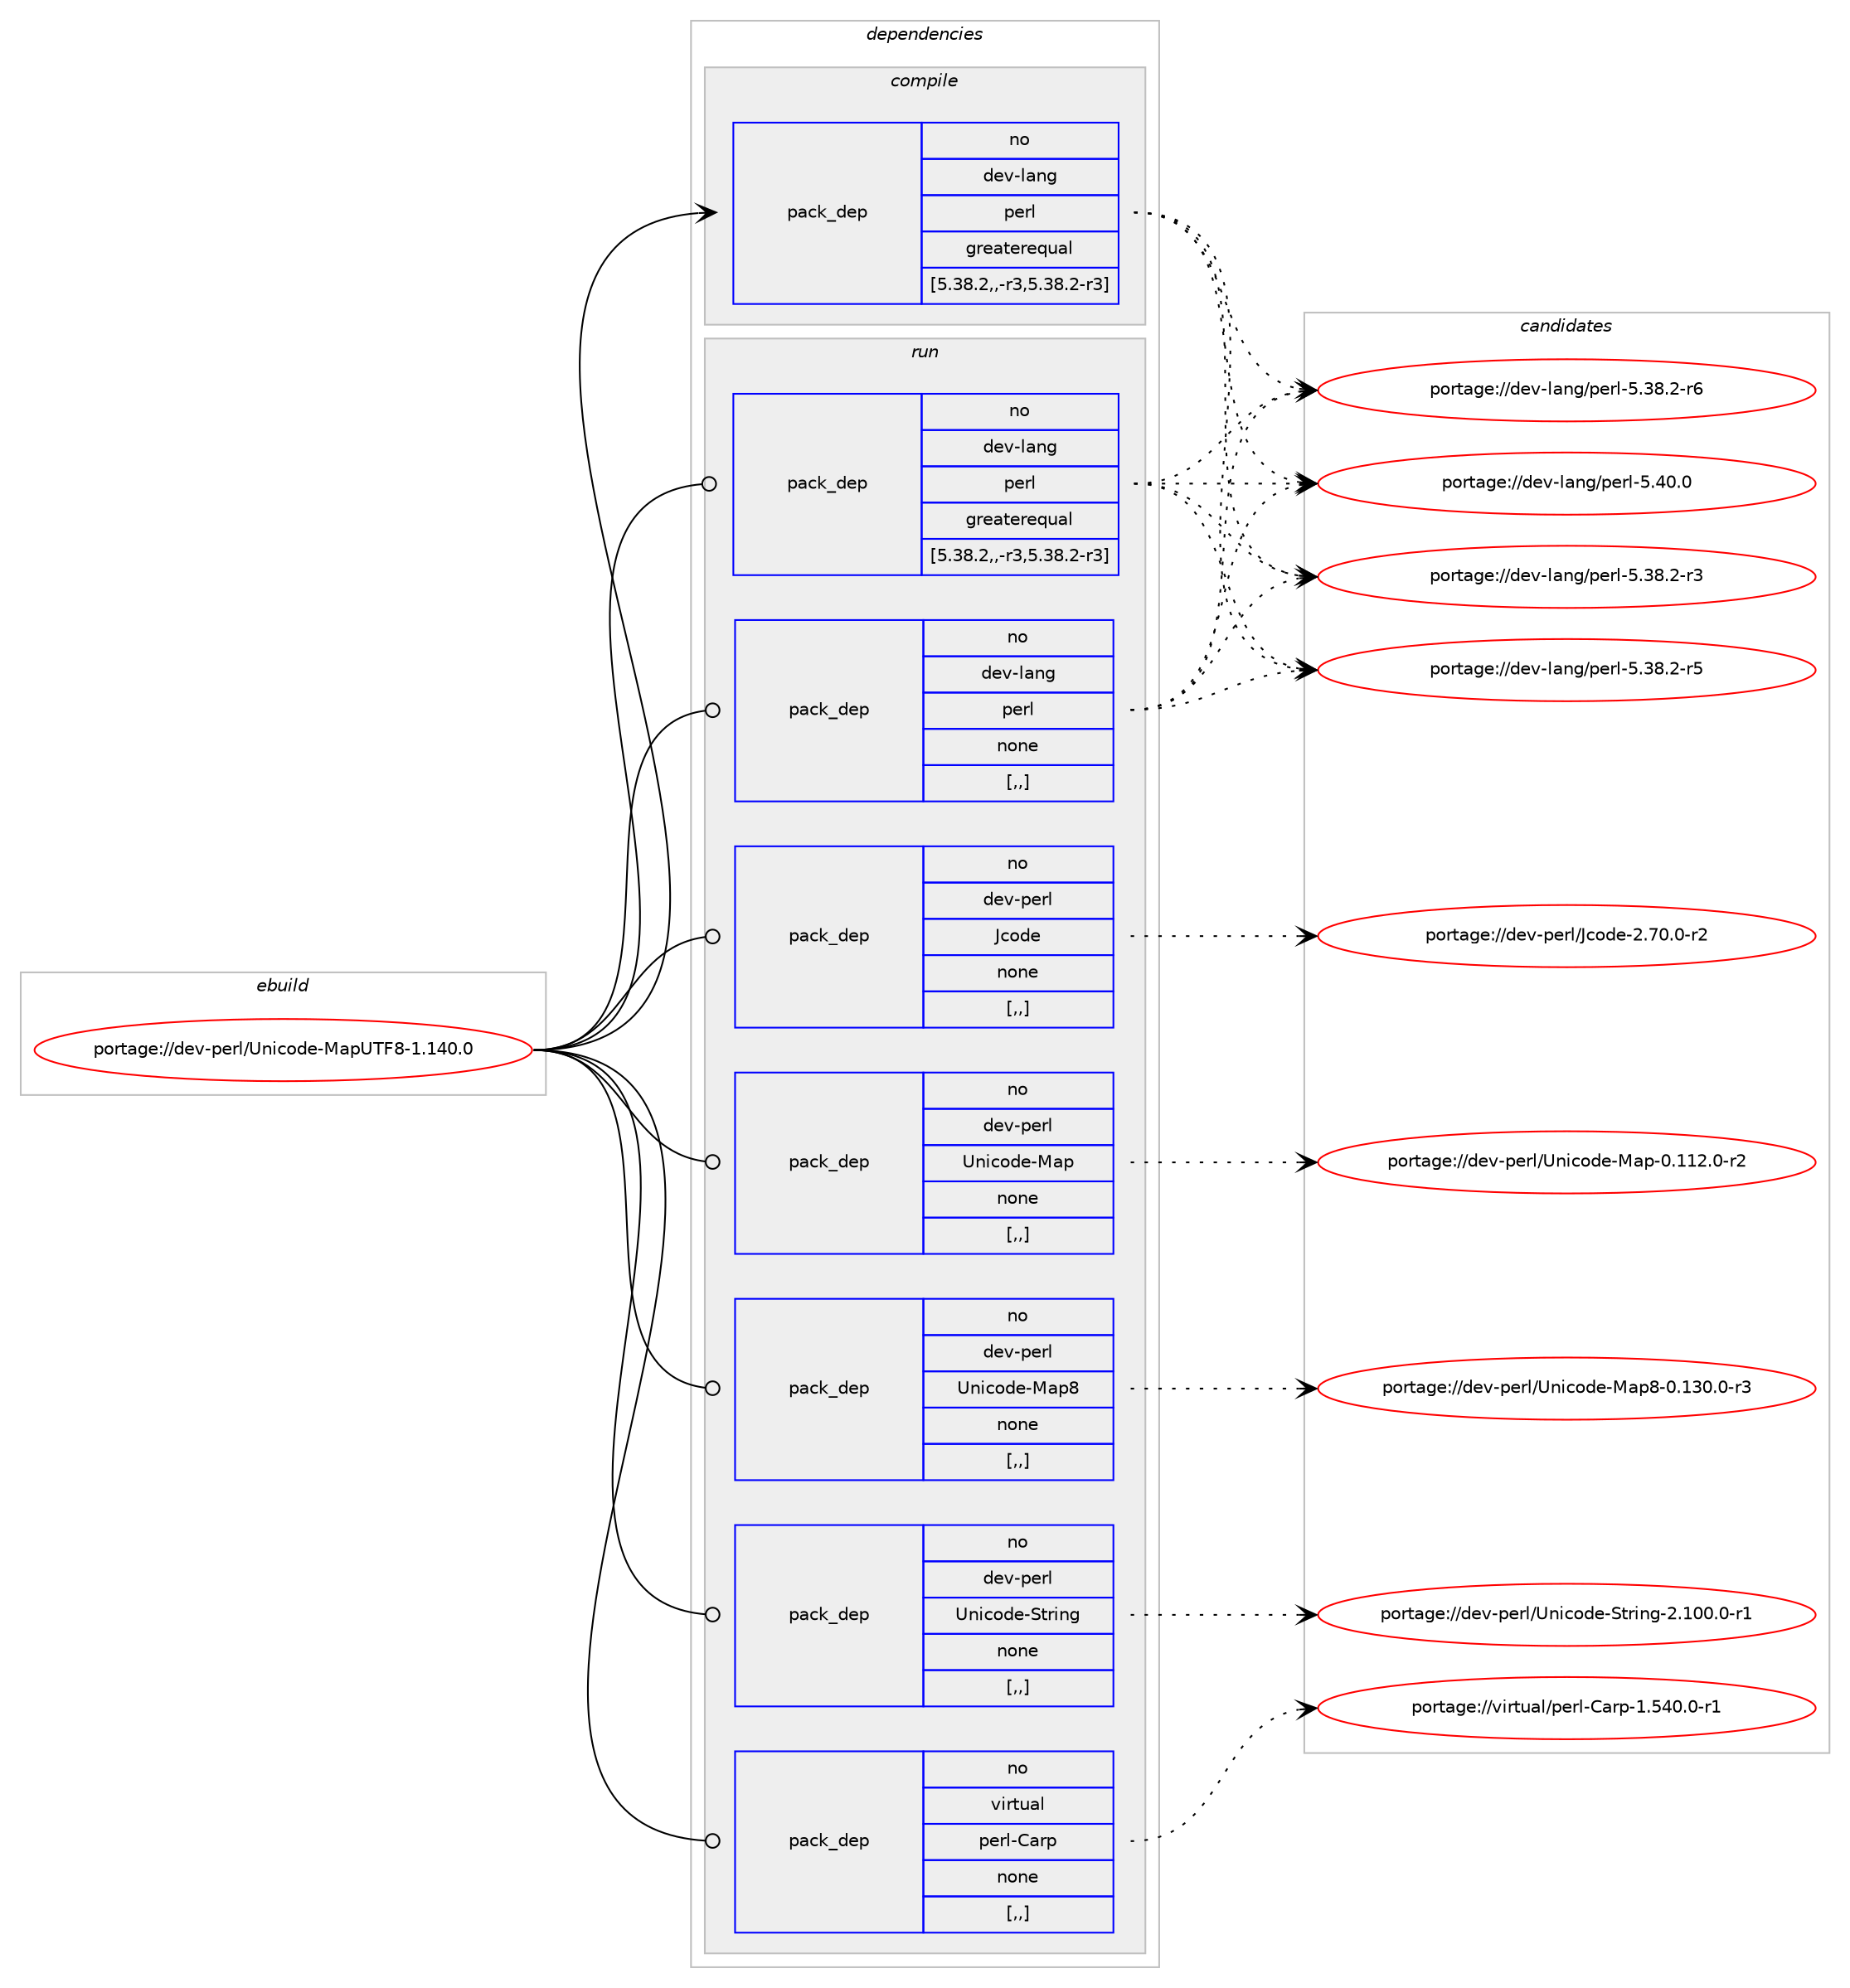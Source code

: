 digraph prolog {

# *************
# Graph options
# *************

newrank=true;
concentrate=true;
compound=true;
graph [rankdir=LR,fontname=Helvetica,fontsize=10,ranksep=1.5];#, ranksep=2.5, nodesep=0.2];
edge  [arrowhead=vee];
node  [fontname=Helvetica,fontsize=10];

# **********
# The ebuild
# **********

subgraph cluster_leftcol {
color=gray;
rank=same;
label=<<i>ebuild</i>>;
id [label="portage://dev-perl/Unicode-MapUTF8-1.140.0", color=red, width=4, href="../dev-perl/Unicode-MapUTF8-1.140.0.svg"];
}

# ****************
# The dependencies
# ****************

subgraph cluster_midcol {
color=gray;
label=<<i>dependencies</i>>;
subgraph cluster_compile {
fillcolor="#eeeeee";
style=filled;
label=<<i>compile</i>>;
subgraph pack104674 {
dependency135046 [label=<<TABLE BORDER="0" CELLBORDER="1" CELLSPACING="0" CELLPADDING="4" WIDTH="220"><TR><TD ROWSPAN="6" CELLPADDING="30">pack_dep</TD></TR><TR><TD WIDTH="110">no</TD></TR><TR><TD>dev-lang</TD></TR><TR><TD>perl</TD></TR><TR><TD>greaterequal</TD></TR><TR><TD>[5.38.2,,-r3,5.38.2-r3]</TD></TR></TABLE>>, shape=none, color=blue];
}
id:e -> dependency135046:w [weight=20,style="solid",arrowhead="vee"];
}
subgraph cluster_compileandrun {
fillcolor="#eeeeee";
style=filled;
label=<<i>compile and run</i>>;
}
subgraph cluster_run {
fillcolor="#eeeeee";
style=filled;
label=<<i>run</i>>;
subgraph pack104675 {
dependency135047 [label=<<TABLE BORDER="0" CELLBORDER="1" CELLSPACING="0" CELLPADDING="4" WIDTH="220"><TR><TD ROWSPAN="6" CELLPADDING="30">pack_dep</TD></TR><TR><TD WIDTH="110">no</TD></TR><TR><TD>dev-lang</TD></TR><TR><TD>perl</TD></TR><TR><TD>greaterequal</TD></TR><TR><TD>[5.38.2,,-r3,5.38.2-r3]</TD></TR></TABLE>>, shape=none, color=blue];
}
id:e -> dependency135047:w [weight=20,style="solid",arrowhead="odot"];
subgraph pack104676 {
dependency135048 [label=<<TABLE BORDER="0" CELLBORDER="1" CELLSPACING="0" CELLPADDING="4" WIDTH="220"><TR><TD ROWSPAN="6" CELLPADDING="30">pack_dep</TD></TR><TR><TD WIDTH="110">no</TD></TR><TR><TD>dev-lang</TD></TR><TR><TD>perl</TD></TR><TR><TD>none</TD></TR><TR><TD>[,,]</TD></TR></TABLE>>, shape=none, color=blue];
}
id:e -> dependency135048:w [weight=20,style="solid",arrowhead="odot"];
subgraph pack104677 {
dependency135049 [label=<<TABLE BORDER="0" CELLBORDER="1" CELLSPACING="0" CELLPADDING="4" WIDTH="220"><TR><TD ROWSPAN="6" CELLPADDING="30">pack_dep</TD></TR><TR><TD WIDTH="110">no</TD></TR><TR><TD>dev-perl</TD></TR><TR><TD>Jcode</TD></TR><TR><TD>none</TD></TR><TR><TD>[,,]</TD></TR></TABLE>>, shape=none, color=blue];
}
id:e -> dependency135049:w [weight=20,style="solid",arrowhead="odot"];
subgraph pack104678 {
dependency135050 [label=<<TABLE BORDER="0" CELLBORDER="1" CELLSPACING="0" CELLPADDING="4" WIDTH="220"><TR><TD ROWSPAN="6" CELLPADDING="30">pack_dep</TD></TR><TR><TD WIDTH="110">no</TD></TR><TR><TD>dev-perl</TD></TR><TR><TD>Unicode-Map</TD></TR><TR><TD>none</TD></TR><TR><TD>[,,]</TD></TR></TABLE>>, shape=none, color=blue];
}
id:e -> dependency135050:w [weight=20,style="solid",arrowhead="odot"];
subgraph pack104679 {
dependency135051 [label=<<TABLE BORDER="0" CELLBORDER="1" CELLSPACING="0" CELLPADDING="4" WIDTH="220"><TR><TD ROWSPAN="6" CELLPADDING="30">pack_dep</TD></TR><TR><TD WIDTH="110">no</TD></TR><TR><TD>dev-perl</TD></TR><TR><TD>Unicode-Map8</TD></TR><TR><TD>none</TD></TR><TR><TD>[,,]</TD></TR></TABLE>>, shape=none, color=blue];
}
id:e -> dependency135051:w [weight=20,style="solid",arrowhead="odot"];
subgraph pack104680 {
dependency135052 [label=<<TABLE BORDER="0" CELLBORDER="1" CELLSPACING="0" CELLPADDING="4" WIDTH="220"><TR><TD ROWSPAN="6" CELLPADDING="30">pack_dep</TD></TR><TR><TD WIDTH="110">no</TD></TR><TR><TD>dev-perl</TD></TR><TR><TD>Unicode-String</TD></TR><TR><TD>none</TD></TR><TR><TD>[,,]</TD></TR></TABLE>>, shape=none, color=blue];
}
id:e -> dependency135052:w [weight=20,style="solid",arrowhead="odot"];
subgraph pack104681 {
dependency135053 [label=<<TABLE BORDER="0" CELLBORDER="1" CELLSPACING="0" CELLPADDING="4" WIDTH="220"><TR><TD ROWSPAN="6" CELLPADDING="30">pack_dep</TD></TR><TR><TD WIDTH="110">no</TD></TR><TR><TD>virtual</TD></TR><TR><TD>perl-Carp</TD></TR><TR><TD>none</TD></TR><TR><TD>[,,]</TD></TR></TABLE>>, shape=none, color=blue];
}
id:e -> dependency135053:w [weight=20,style="solid",arrowhead="odot"];
}
}

# **************
# The candidates
# **************

subgraph cluster_choices {
rank=same;
color=gray;
label=<<i>candidates</i>>;

subgraph choice104674 {
color=black;
nodesep=1;
choice100101118451089711010347112101114108455346515646504511451 [label="portage://dev-lang/perl-5.38.2-r3", color=red, width=4,href="../dev-lang/perl-5.38.2-r3.svg"];
choice100101118451089711010347112101114108455346515646504511453 [label="portage://dev-lang/perl-5.38.2-r5", color=red, width=4,href="../dev-lang/perl-5.38.2-r5.svg"];
choice100101118451089711010347112101114108455346515646504511454 [label="portage://dev-lang/perl-5.38.2-r6", color=red, width=4,href="../dev-lang/perl-5.38.2-r6.svg"];
choice10010111845108971101034711210111410845534652484648 [label="portage://dev-lang/perl-5.40.0", color=red, width=4,href="../dev-lang/perl-5.40.0.svg"];
dependency135046:e -> choice100101118451089711010347112101114108455346515646504511451:w [style=dotted,weight="100"];
dependency135046:e -> choice100101118451089711010347112101114108455346515646504511453:w [style=dotted,weight="100"];
dependency135046:e -> choice100101118451089711010347112101114108455346515646504511454:w [style=dotted,weight="100"];
dependency135046:e -> choice10010111845108971101034711210111410845534652484648:w [style=dotted,weight="100"];
}
subgraph choice104675 {
color=black;
nodesep=1;
choice100101118451089711010347112101114108455346515646504511451 [label="portage://dev-lang/perl-5.38.2-r3", color=red, width=4,href="../dev-lang/perl-5.38.2-r3.svg"];
choice100101118451089711010347112101114108455346515646504511453 [label="portage://dev-lang/perl-5.38.2-r5", color=red, width=4,href="../dev-lang/perl-5.38.2-r5.svg"];
choice100101118451089711010347112101114108455346515646504511454 [label="portage://dev-lang/perl-5.38.2-r6", color=red, width=4,href="../dev-lang/perl-5.38.2-r6.svg"];
choice10010111845108971101034711210111410845534652484648 [label="portage://dev-lang/perl-5.40.0", color=red, width=4,href="../dev-lang/perl-5.40.0.svg"];
dependency135047:e -> choice100101118451089711010347112101114108455346515646504511451:w [style=dotted,weight="100"];
dependency135047:e -> choice100101118451089711010347112101114108455346515646504511453:w [style=dotted,weight="100"];
dependency135047:e -> choice100101118451089711010347112101114108455346515646504511454:w [style=dotted,weight="100"];
dependency135047:e -> choice10010111845108971101034711210111410845534652484648:w [style=dotted,weight="100"];
}
subgraph choice104676 {
color=black;
nodesep=1;
choice100101118451089711010347112101114108455346515646504511451 [label="portage://dev-lang/perl-5.38.2-r3", color=red, width=4,href="../dev-lang/perl-5.38.2-r3.svg"];
choice100101118451089711010347112101114108455346515646504511453 [label="portage://dev-lang/perl-5.38.2-r5", color=red, width=4,href="../dev-lang/perl-5.38.2-r5.svg"];
choice100101118451089711010347112101114108455346515646504511454 [label="portage://dev-lang/perl-5.38.2-r6", color=red, width=4,href="../dev-lang/perl-5.38.2-r6.svg"];
choice10010111845108971101034711210111410845534652484648 [label="portage://dev-lang/perl-5.40.0", color=red, width=4,href="../dev-lang/perl-5.40.0.svg"];
dependency135048:e -> choice100101118451089711010347112101114108455346515646504511451:w [style=dotted,weight="100"];
dependency135048:e -> choice100101118451089711010347112101114108455346515646504511453:w [style=dotted,weight="100"];
dependency135048:e -> choice100101118451089711010347112101114108455346515646504511454:w [style=dotted,weight="100"];
dependency135048:e -> choice10010111845108971101034711210111410845534652484648:w [style=dotted,weight="100"];
}
subgraph choice104677 {
color=black;
nodesep=1;
choice10010111845112101114108477499111100101455046554846484511450 [label="portage://dev-perl/Jcode-2.70.0-r2", color=red, width=4,href="../dev-perl/Jcode-2.70.0-r2.svg"];
dependency135049:e -> choice10010111845112101114108477499111100101455046554846484511450:w [style=dotted,weight="100"];
}
subgraph choice104678 {
color=black;
nodesep=1;
choice1001011184511210111410847851101059911110010145779711245484649495046484511450 [label="portage://dev-perl/Unicode-Map-0.112.0-r2", color=red, width=4,href="../dev-perl/Unicode-Map-0.112.0-r2.svg"];
dependency135050:e -> choice1001011184511210111410847851101059911110010145779711245484649495046484511450:w [style=dotted,weight="100"];
}
subgraph choice104679 {
color=black;
nodesep=1;
choice100101118451121011141084785110105991111001014577971125645484649514846484511451 [label="portage://dev-perl/Unicode-Map8-0.130.0-r3", color=red, width=4,href="../dev-perl/Unicode-Map8-0.130.0-r3.svg"];
dependency135051:e -> choice100101118451121011141084785110105991111001014577971125645484649514846484511451:w [style=dotted,weight="100"];
}
subgraph choice104680 {
color=black;
nodesep=1;
choice10010111845112101114108478511010599111100101458311611410511010345504649484846484511449 [label="portage://dev-perl/Unicode-String-2.100.0-r1", color=red, width=4,href="../dev-perl/Unicode-String-2.100.0-r1.svg"];
dependency135052:e -> choice10010111845112101114108478511010599111100101458311611410511010345504649484846484511449:w [style=dotted,weight="100"];
}
subgraph choice104681 {
color=black;
nodesep=1;
choice118105114116117971084711210111410845679711411245494653524846484511449 [label="portage://virtual/perl-Carp-1.540.0-r1", color=red, width=4,href="../virtual/perl-Carp-1.540.0-r1.svg"];
dependency135053:e -> choice118105114116117971084711210111410845679711411245494653524846484511449:w [style=dotted,weight="100"];
}
}

}

